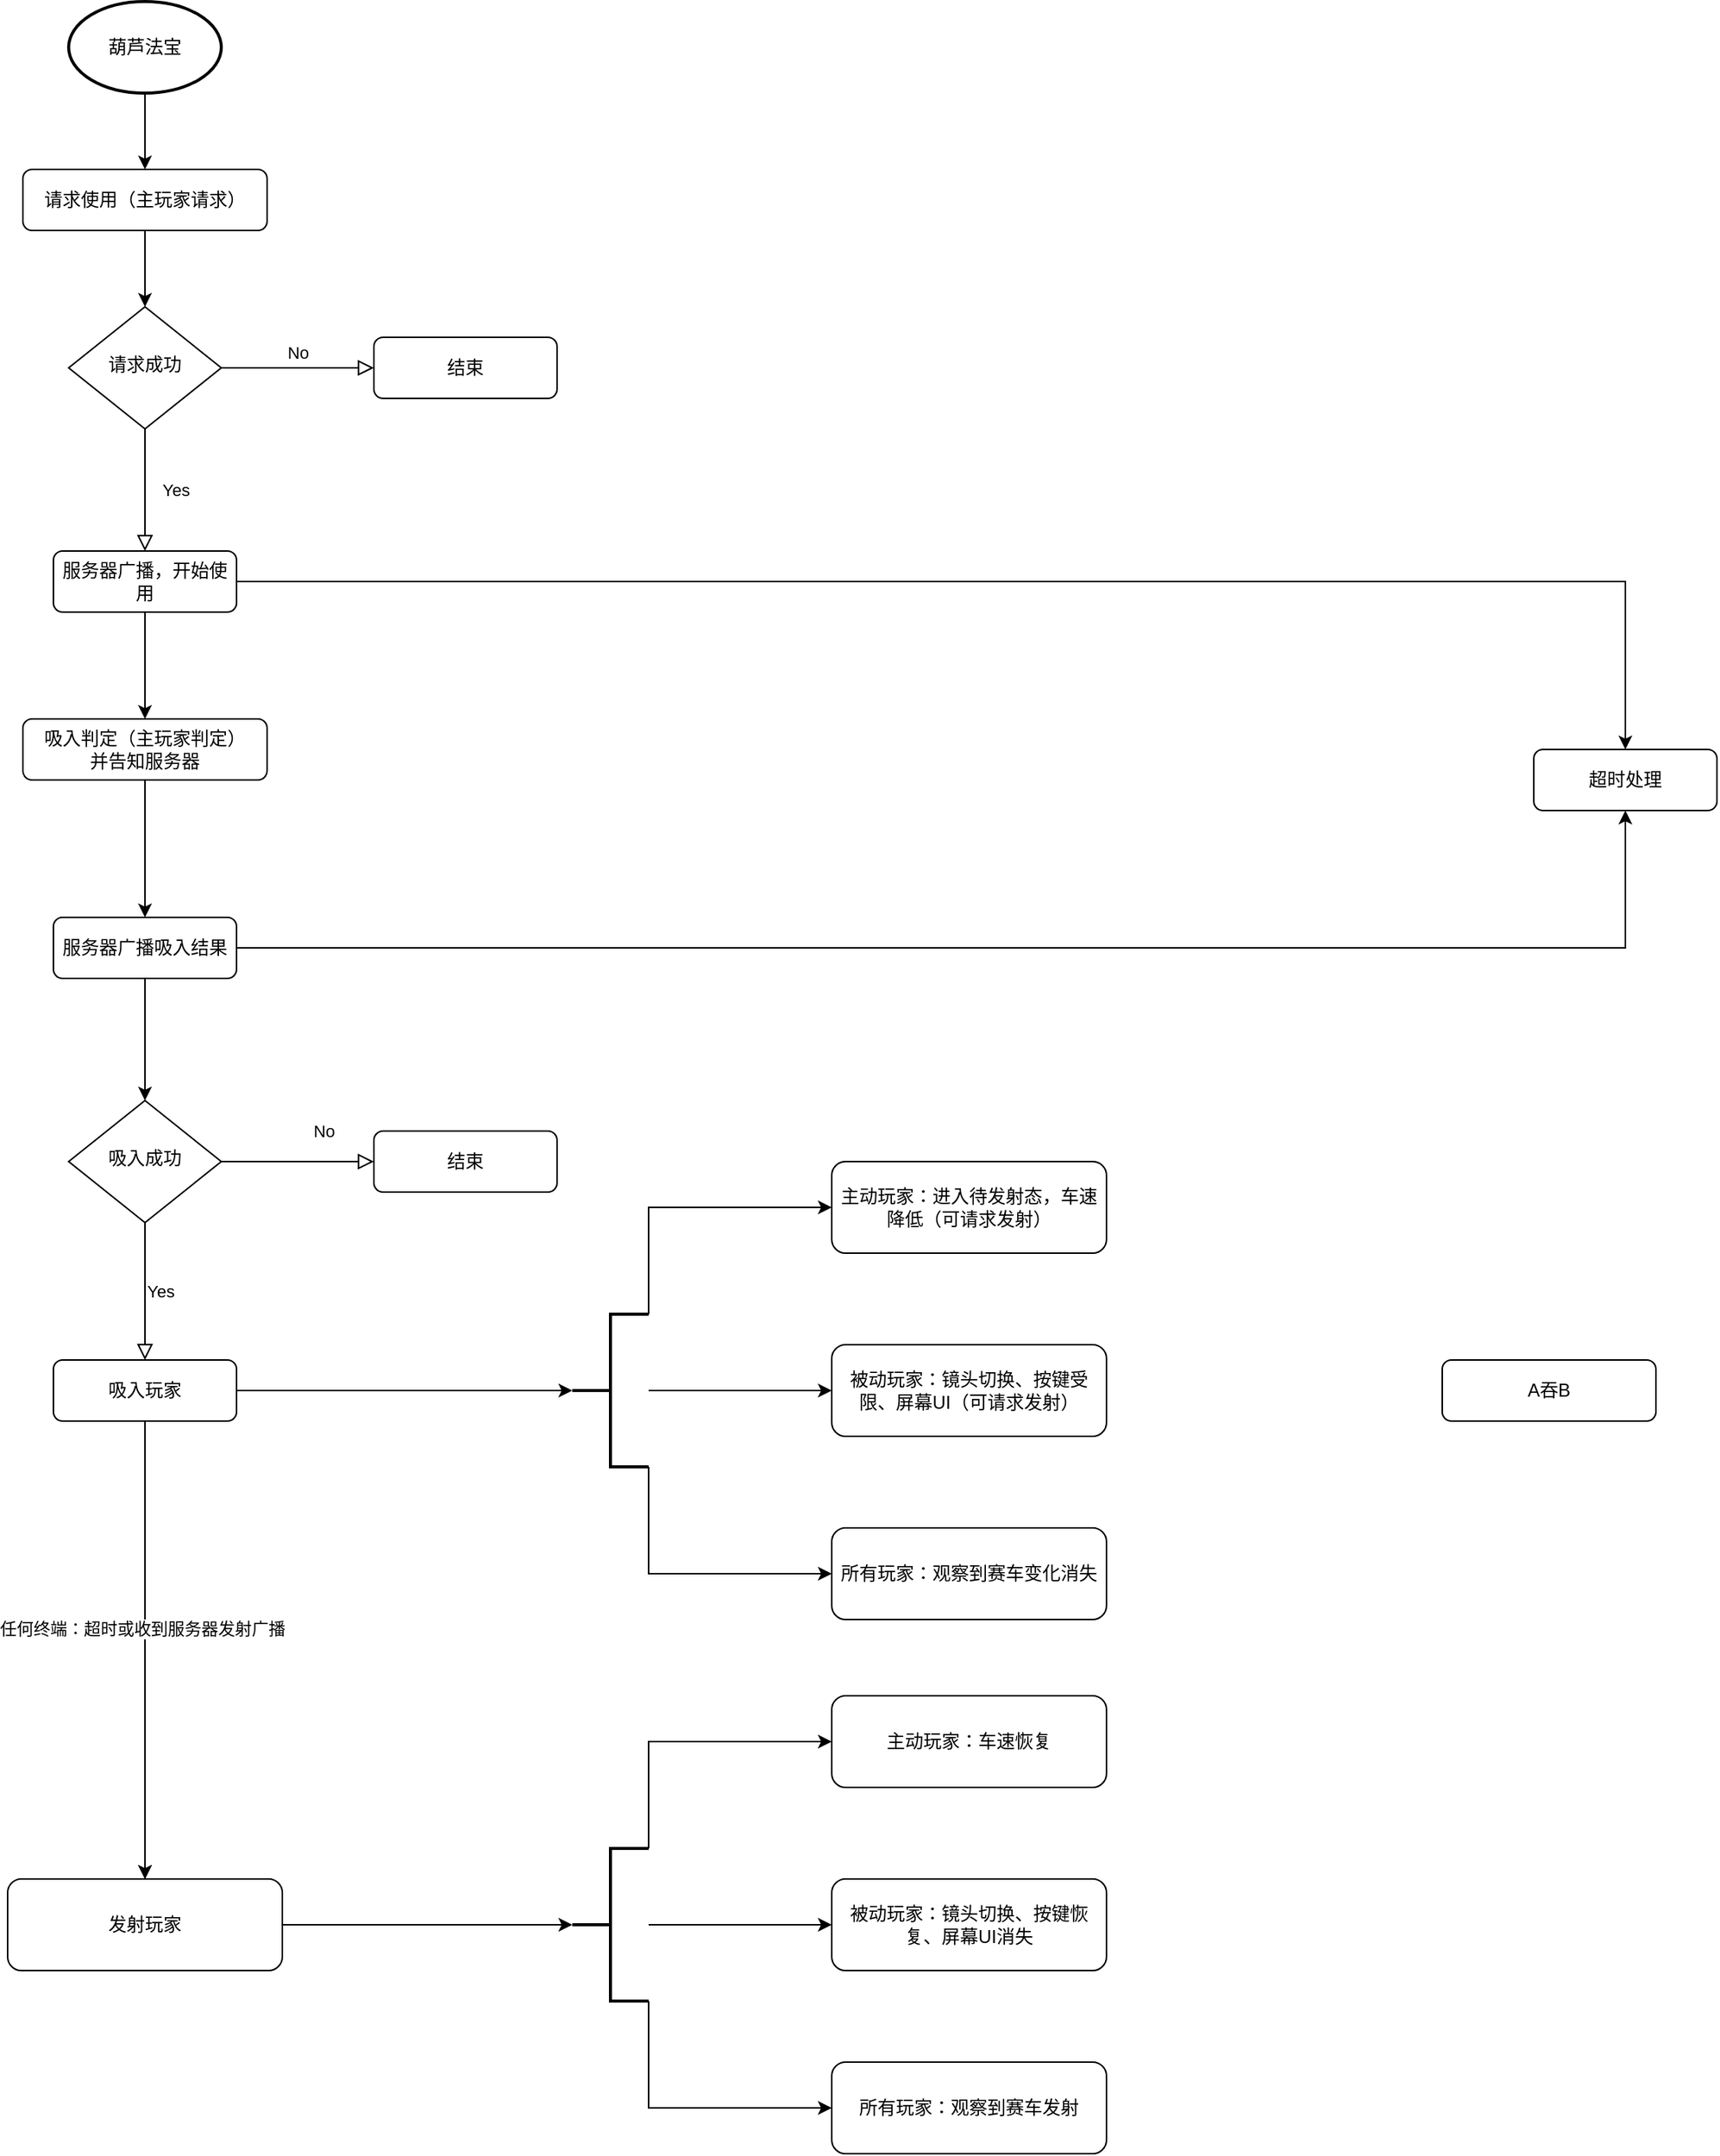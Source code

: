 <mxfile version="21.0.6" type="github">
  <diagram id="C5RBs43oDa-KdzZeNtuy" name="Page-1">
    <mxGraphModel dx="2074" dy="1124" grid="1" gridSize="10" guides="1" tooltips="1" connect="1" arrows="1" fold="1" page="1" pageScale="1" pageWidth="827" pageHeight="1169" math="0" shadow="0">
      <root>
        <mxCell id="WIyWlLk6GJQsqaUBKTNV-0" />
        <mxCell id="WIyWlLk6GJQsqaUBKTNV-1" parent="WIyWlLk6GJQsqaUBKTNV-0" />
        <mxCell id="WIyWlLk6GJQsqaUBKTNV-8" value="No" style="rounded=0;html=1;jettySize=auto;orthogonalLoop=1;fontSize=11;endArrow=block;endFill=0;endSize=8;strokeWidth=1;shadow=0;labelBackgroundColor=none;edgeStyle=orthogonalEdgeStyle;" parent="WIyWlLk6GJQsqaUBKTNV-1" source="WIyWlLk6GJQsqaUBKTNV-10" target="WIyWlLk6GJQsqaUBKTNV-11" edge="1">
          <mxGeometry x="0.333" y="20" relative="1" as="geometry">
            <mxPoint as="offset" />
          </mxGeometry>
        </mxCell>
        <mxCell id="WIyWlLk6GJQsqaUBKTNV-9" value="Yes" style="edgeStyle=orthogonalEdgeStyle;rounded=0;html=1;jettySize=auto;orthogonalLoop=1;fontSize=11;endArrow=block;endFill=0;endSize=8;strokeWidth=1;shadow=0;labelBackgroundColor=none;" parent="WIyWlLk6GJQsqaUBKTNV-1" source="WIyWlLk6GJQsqaUBKTNV-10" target="WIyWlLk6GJQsqaUBKTNV-12" edge="1">
          <mxGeometry y="10" relative="1" as="geometry">
            <mxPoint as="offset" />
          </mxGeometry>
        </mxCell>
        <mxCell id="WIyWlLk6GJQsqaUBKTNV-10" value="吸入成功" style="rhombus;whiteSpace=wrap;html=1;shadow=0;fontFamily=Helvetica;fontSize=12;align=center;strokeWidth=1;spacing=6;spacingTop=-4;" parent="WIyWlLk6GJQsqaUBKTNV-1" vertex="1">
          <mxGeometry x="170" y="740" width="100" height="80" as="geometry" />
        </mxCell>
        <mxCell id="WIyWlLk6GJQsqaUBKTNV-11" value="结束" style="rounded=1;whiteSpace=wrap;html=1;fontSize=12;glass=0;strokeWidth=1;shadow=0;" parent="WIyWlLk6GJQsqaUBKTNV-1" vertex="1">
          <mxGeometry x="370" y="760" width="120" height="40" as="geometry" />
        </mxCell>
        <mxCell id="wtisCs1ab3ckvEVv5z_G-40" style="edgeStyle=orthogonalEdgeStyle;rounded=0;orthogonalLoop=1;jettySize=auto;html=1;" edge="1" parent="WIyWlLk6GJQsqaUBKTNV-1" source="WIyWlLk6GJQsqaUBKTNV-12" target="wtisCs1ab3ckvEVv5z_G-20">
          <mxGeometry relative="1" as="geometry" />
        </mxCell>
        <mxCell id="wtisCs1ab3ckvEVv5z_G-41" value="任何终端：超时或收到服务器发射广播" style="edgeLabel;html=1;align=center;verticalAlign=middle;resizable=0;points=[];" vertex="1" connectable="0" parent="wtisCs1ab3ckvEVv5z_G-40">
          <mxGeometry x="-0.096" y="-2" relative="1" as="geometry">
            <mxPoint as="offset" />
          </mxGeometry>
        </mxCell>
        <mxCell id="wtisCs1ab3ckvEVv5z_G-45" style="edgeStyle=orthogonalEdgeStyle;rounded=0;orthogonalLoop=1;jettySize=auto;html=1;" edge="1" parent="WIyWlLk6GJQsqaUBKTNV-1" source="WIyWlLk6GJQsqaUBKTNV-12" target="wtisCs1ab3ckvEVv5z_G-31">
          <mxGeometry relative="1" as="geometry" />
        </mxCell>
        <mxCell id="WIyWlLk6GJQsqaUBKTNV-12" value="吸入玩家" style="rounded=1;whiteSpace=wrap;html=1;fontSize=12;glass=0;strokeWidth=1;shadow=0;" parent="WIyWlLk6GJQsqaUBKTNV-1" vertex="1">
          <mxGeometry x="160" y="910" width="120" height="40" as="geometry" />
        </mxCell>
        <mxCell id="wtisCs1ab3ckvEVv5z_G-84" style="edgeStyle=orthogonalEdgeStyle;rounded=0;orthogonalLoop=1;jettySize=auto;html=1;" edge="1" parent="WIyWlLk6GJQsqaUBKTNV-1" source="wtisCs1ab3ckvEVv5z_G-0" target="wtisCs1ab3ckvEVv5z_G-82">
          <mxGeometry relative="1" as="geometry" />
        </mxCell>
        <mxCell id="wtisCs1ab3ckvEVv5z_G-0" value="吸入判定（主玩家判定）&lt;br&gt;并告知服务器" style="rounded=1;whiteSpace=wrap;html=1;fontSize=12;glass=0;strokeWidth=1;shadow=0;" vertex="1" parent="WIyWlLk6GJQsqaUBKTNV-1">
          <mxGeometry x="140" y="490" width="160" height="40" as="geometry" />
        </mxCell>
        <mxCell id="wtisCs1ab3ckvEVv5z_G-9" style="edgeStyle=orthogonalEdgeStyle;rounded=0;orthogonalLoop=1;jettySize=auto;html=1;" edge="1" parent="WIyWlLk6GJQsqaUBKTNV-1" source="wtisCs1ab3ckvEVv5z_G-82" target="WIyWlLk6GJQsqaUBKTNV-10">
          <mxGeometry relative="1" as="geometry">
            <mxPoint x="220" y="670" as="sourcePoint" />
          </mxGeometry>
        </mxCell>
        <mxCell id="wtisCs1ab3ckvEVv5z_G-11" value="所有玩家：观察到赛车变化消失" style="whiteSpace=wrap;html=1;rounded=1;glass=0;strokeWidth=1;shadow=0;" vertex="1" parent="WIyWlLk6GJQsqaUBKTNV-1">
          <mxGeometry x="670" y="1020" width="180" height="60" as="geometry" />
        </mxCell>
        <mxCell id="wtisCs1ab3ckvEVv5z_G-65" style="edgeStyle=orthogonalEdgeStyle;rounded=0;orthogonalLoop=1;jettySize=auto;html=1;" edge="1" parent="WIyWlLk6GJQsqaUBKTNV-1" source="wtisCs1ab3ckvEVv5z_G-13" target="wtisCs1ab3ckvEVv5z_G-64">
          <mxGeometry relative="1" as="geometry" />
        </mxCell>
        <mxCell id="wtisCs1ab3ckvEVv5z_G-13" value="葫芦法宝" style="strokeWidth=2;html=1;shape=mxgraph.flowchart.start_1;whiteSpace=wrap;" vertex="1" parent="WIyWlLk6GJQsqaUBKTNV-1">
          <mxGeometry x="170" y="20" width="100" height="60" as="geometry" />
        </mxCell>
        <mxCell id="wtisCs1ab3ckvEVv5z_G-16" value="主动玩家：进入待发射态，车速降低（可请求发射）" style="whiteSpace=wrap;html=1;rounded=1;glass=0;strokeWidth=1;shadow=0;" vertex="1" parent="WIyWlLk6GJQsqaUBKTNV-1">
          <mxGeometry x="670" y="780" width="180" height="60" as="geometry" />
        </mxCell>
        <mxCell id="wtisCs1ab3ckvEVv5z_G-17" value="被动玩家：镜头切换、按键受限、屏幕UI（可请求发射）" style="whiteSpace=wrap;html=1;rounded=1;glass=0;strokeWidth=1;shadow=0;" vertex="1" parent="WIyWlLk6GJQsqaUBKTNV-1">
          <mxGeometry x="670" y="900" width="180" height="60" as="geometry" />
        </mxCell>
        <mxCell id="wtisCs1ab3ckvEVv5z_G-30" value="" style="edgeStyle=orthogonalEdgeStyle;rounded=0;orthogonalLoop=1;jettySize=auto;html=1;" edge="1" parent="WIyWlLk6GJQsqaUBKTNV-1" source="wtisCs1ab3ckvEVv5z_G-20">
          <mxGeometry relative="1" as="geometry">
            <mxPoint x="220" y="1250" as="targetPoint" />
          </mxGeometry>
        </mxCell>
        <mxCell id="wtisCs1ab3ckvEVv5z_G-59" style="edgeStyle=orthogonalEdgeStyle;rounded=0;orthogonalLoop=1;jettySize=auto;html=1;" edge="1" parent="WIyWlLk6GJQsqaUBKTNV-1" source="wtisCs1ab3ckvEVv5z_G-20" target="wtisCs1ab3ckvEVv5z_G-58">
          <mxGeometry relative="1" as="geometry" />
        </mxCell>
        <mxCell id="wtisCs1ab3ckvEVv5z_G-20" value="发射玩家" style="whiteSpace=wrap;html=1;rounded=1;glass=0;strokeWidth=1;shadow=0;" vertex="1" parent="WIyWlLk6GJQsqaUBKTNV-1">
          <mxGeometry x="130" y="1250" width="180" height="60" as="geometry" />
        </mxCell>
        <mxCell id="wtisCs1ab3ckvEVv5z_G-42" style="edgeStyle=orthogonalEdgeStyle;rounded=0;orthogonalLoop=1;jettySize=auto;html=1;" edge="1" parent="WIyWlLk6GJQsqaUBKTNV-1" source="wtisCs1ab3ckvEVv5z_G-31" target="wtisCs1ab3ckvEVv5z_G-16">
          <mxGeometry relative="1" as="geometry">
            <Array as="points">
              <mxPoint x="550" y="810" />
            </Array>
          </mxGeometry>
        </mxCell>
        <mxCell id="wtisCs1ab3ckvEVv5z_G-43" style="edgeStyle=orthogonalEdgeStyle;rounded=0;orthogonalLoop=1;jettySize=auto;html=1;" edge="1" parent="WIyWlLk6GJQsqaUBKTNV-1" source="wtisCs1ab3ckvEVv5z_G-31" target="wtisCs1ab3ckvEVv5z_G-11">
          <mxGeometry relative="1" as="geometry">
            <Array as="points">
              <mxPoint x="550" y="1050" />
            </Array>
          </mxGeometry>
        </mxCell>
        <mxCell id="wtisCs1ab3ckvEVv5z_G-44" style="edgeStyle=orthogonalEdgeStyle;rounded=0;orthogonalLoop=1;jettySize=auto;html=1;" edge="1" parent="WIyWlLk6GJQsqaUBKTNV-1" source="wtisCs1ab3ckvEVv5z_G-31" target="wtisCs1ab3ckvEVv5z_G-17">
          <mxGeometry relative="1" as="geometry" />
        </mxCell>
        <mxCell id="wtisCs1ab3ckvEVv5z_G-31" value="" style="strokeWidth=2;html=1;shape=mxgraph.flowchart.annotation_2;align=left;labelPosition=right;pointerEvents=1;" vertex="1" parent="WIyWlLk6GJQsqaUBKTNV-1">
          <mxGeometry x="500" y="880" width="50" height="100" as="geometry" />
        </mxCell>
        <mxCell id="wtisCs1ab3ckvEVv5z_G-52" value="所有玩家：观察到赛车发射" style="whiteSpace=wrap;html=1;rounded=1;glass=0;strokeWidth=1;shadow=0;" vertex="1" parent="WIyWlLk6GJQsqaUBKTNV-1">
          <mxGeometry x="670" y="1370" width="180" height="60" as="geometry" />
        </mxCell>
        <mxCell id="wtisCs1ab3ckvEVv5z_G-53" value="主动玩家：车速恢复" style="whiteSpace=wrap;html=1;rounded=1;glass=0;strokeWidth=1;shadow=0;" vertex="1" parent="WIyWlLk6GJQsqaUBKTNV-1">
          <mxGeometry x="670" y="1130" width="180" height="60" as="geometry" />
        </mxCell>
        <mxCell id="wtisCs1ab3ckvEVv5z_G-54" value="被动玩家：镜头切换、按键恢复、屏幕UI消失" style="whiteSpace=wrap;html=1;rounded=1;glass=0;strokeWidth=1;shadow=0;" vertex="1" parent="WIyWlLk6GJQsqaUBKTNV-1">
          <mxGeometry x="670" y="1250" width="180" height="60" as="geometry" />
        </mxCell>
        <mxCell id="wtisCs1ab3ckvEVv5z_G-55" style="edgeStyle=orthogonalEdgeStyle;rounded=0;orthogonalLoop=1;jettySize=auto;html=1;" edge="1" parent="WIyWlLk6GJQsqaUBKTNV-1" source="wtisCs1ab3ckvEVv5z_G-58" target="wtisCs1ab3ckvEVv5z_G-53">
          <mxGeometry relative="1" as="geometry">
            <Array as="points">
              <mxPoint x="550" y="1160" />
            </Array>
          </mxGeometry>
        </mxCell>
        <mxCell id="wtisCs1ab3ckvEVv5z_G-56" style="edgeStyle=orthogonalEdgeStyle;rounded=0;orthogonalLoop=1;jettySize=auto;html=1;" edge="1" parent="WIyWlLk6GJQsqaUBKTNV-1" source="wtisCs1ab3ckvEVv5z_G-58" target="wtisCs1ab3ckvEVv5z_G-52">
          <mxGeometry relative="1" as="geometry">
            <Array as="points">
              <mxPoint x="550" y="1400" />
            </Array>
          </mxGeometry>
        </mxCell>
        <mxCell id="wtisCs1ab3ckvEVv5z_G-57" style="edgeStyle=orthogonalEdgeStyle;rounded=0;orthogonalLoop=1;jettySize=auto;html=1;" edge="1" parent="WIyWlLk6GJQsqaUBKTNV-1" source="wtisCs1ab3ckvEVv5z_G-58" target="wtisCs1ab3ckvEVv5z_G-54">
          <mxGeometry relative="1" as="geometry" />
        </mxCell>
        <mxCell id="wtisCs1ab3ckvEVv5z_G-58" value="" style="strokeWidth=2;html=1;shape=mxgraph.flowchart.annotation_2;align=left;labelPosition=right;pointerEvents=1;" vertex="1" parent="WIyWlLk6GJQsqaUBKTNV-1">
          <mxGeometry x="500" y="1230" width="50" height="100" as="geometry" />
        </mxCell>
        <mxCell id="wtisCs1ab3ckvEVv5z_G-67" style="edgeStyle=orthogonalEdgeStyle;rounded=0;orthogonalLoop=1;jettySize=auto;html=1;" edge="1" parent="WIyWlLk6GJQsqaUBKTNV-1" source="wtisCs1ab3ckvEVv5z_G-64" target="wtisCs1ab3ckvEVv5z_G-74">
          <mxGeometry relative="1" as="geometry">
            <mxPoint x="220" y="230" as="targetPoint" />
          </mxGeometry>
        </mxCell>
        <mxCell id="wtisCs1ab3ckvEVv5z_G-64" value="请求使用（主玩家请求）" style="rounded=1;whiteSpace=wrap;html=1;fontSize=12;glass=0;strokeWidth=1;shadow=0;" vertex="1" parent="WIyWlLk6GJQsqaUBKTNV-1">
          <mxGeometry x="140" y="130" width="160" height="40" as="geometry" />
        </mxCell>
        <mxCell id="wtisCs1ab3ckvEVv5z_G-72" value="Yes" style="rounded=0;html=1;jettySize=auto;orthogonalLoop=1;fontSize=11;endArrow=block;endFill=0;endSize=8;strokeWidth=1;shadow=0;labelBackgroundColor=none;edgeStyle=orthogonalEdgeStyle;" edge="1" parent="WIyWlLk6GJQsqaUBKTNV-1" source="wtisCs1ab3ckvEVv5z_G-74" target="wtisCs1ab3ckvEVv5z_G-76">
          <mxGeometry y="20" relative="1" as="geometry">
            <mxPoint as="offset" />
          </mxGeometry>
        </mxCell>
        <mxCell id="wtisCs1ab3ckvEVv5z_G-73" value="No" style="edgeStyle=orthogonalEdgeStyle;rounded=0;html=1;jettySize=auto;orthogonalLoop=1;fontSize=11;endArrow=block;endFill=0;endSize=8;strokeWidth=1;shadow=0;labelBackgroundColor=none;" edge="1" parent="WIyWlLk6GJQsqaUBKTNV-1" source="wtisCs1ab3ckvEVv5z_G-74" target="wtisCs1ab3ckvEVv5z_G-75">
          <mxGeometry y="10" relative="1" as="geometry">
            <mxPoint as="offset" />
          </mxGeometry>
        </mxCell>
        <mxCell id="wtisCs1ab3ckvEVv5z_G-74" value="请求成功" style="rhombus;whiteSpace=wrap;html=1;shadow=0;fontFamily=Helvetica;fontSize=12;align=center;strokeWidth=1;spacing=6;spacingTop=-4;" vertex="1" parent="WIyWlLk6GJQsqaUBKTNV-1">
          <mxGeometry x="170" y="220" width="100" height="80" as="geometry" />
        </mxCell>
        <mxCell id="wtisCs1ab3ckvEVv5z_G-75" value="结束" style="rounded=1;whiteSpace=wrap;html=1;fontSize=12;glass=0;strokeWidth=1;shadow=0;" vertex="1" parent="WIyWlLk6GJQsqaUBKTNV-1">
          <mxGeometry x="370" y="240" width="120" height="40" as="geometry" />
        </mxCell>
        <mxCell id="wtisCs1ab3ckvEVv5z_G-77" style="edgeStyle=orthogonalEdgeStyle;rounded=0;orthogonalLoop=1;jettySize=auto;html=1;" edge="1" parent="WIyWlLk6GJQsqaUBKTNV-1" source="wtisCs1ab3ckvEVv5z_G-76" target="wtisCs1ab3ckvEVv5z_G-0">
          <mxGeometry relative="1" as="geometry" />
        </mxCell>
        <mxCell id="wtisCs1ab3ckvEVv5z_G-96" style="edgeStyle=orthogonalEdgeStyle;rounded=0;orthogonalLoop=1;jettySize=auto;html=1;" edge="1" parent="WIyWlLk6GJQsqaUBKTNV-1" source="wtisCs1ab3ckvEVv5z_G-76" target="wtisCs1ab3ckvEVv5z_G-95">
          <mxGeometry relative="1" as="geometry" />
        </mxCell>
        <mxCell id="wtisCs1ab3ckvEVv5z_G-76" value="服务器广播，开始使用" style="rounded=1;whiteSpace=wrap;html=1;fontSize=12;glass=0;strokeWidth=1;shadow=0;" vertex="1" parent="WIyWlLk6GJQsqaUBKTNV-1">
          <mxGeometry x="160" y="380" width="120" height="40" as="geometry" />
        </mxCell>
        <mxCell id="wtisCs1ab3ckvEVv5z_G-97" style="edgeStyle=orthogonalEdgeStyle;rounded=0;orthogonalLoop=1;jettySize=auto;html=1;" edge="1" parent="WIyWlLk6GJQsqaUBKTNV-1" source="wtisCs1ab3ckvEVv5z_G-82" target="wtisCs1ab3ckvEVv5z_G-95">
          <mxGeometry relative="1" as="geometry" />
        </mxCell>
        <mxCell id="wtisCs1ab3ckvEVv5z_G-82" value="服务器广播吸入结果" style="rounded=1;whiteSpace=wrap;html=1;fontSize=12;glass=0;strokeWidth=1;shadow=0;" vertex="1" parent="WIyWlLk6GJQsqaUBKTNV-1">
          <mxGeometry x="160" y="620" width="120" height="40" as="geometry" />
        </mxCell>
        <mxCell id="wtisCs1ab3ckvEVv5z_G-95" value="超时处理" style="rounded=1;whiteSpace=wrap;html=1;fontSize=12;glass=0;strokeWidth=1;shadow=0;" vertex="1" parent="WIyWlLk6GJQsqaUBKTNV-1">
          <mxGeometry x="1130" y="510" width="120" height="40" as="geometry" />
        </mxCell>
        <mxCell id="wtisCs1ab3ckvEVv5z_G-98" value="A吞B" style="whiteSpace=wrap;html=1;rounded=1;glass=0;strokeWidth=1;shadow=0;" vertex="1" parent="WIyWlLk6GJQsqaUBKTNV-1">
          <mxGeometry x="1070" y="910" width="140" height="40" as="geometry" />
        </mxCell>
      </root>
    </mxGraphModel>
  </diagram>
</mxfile>
